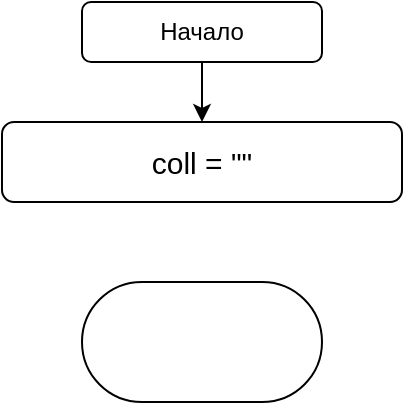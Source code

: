 <mxfile>
    <diagram id="_68Q0wgr4w59vgVVlmpJ" name="Page-1">
        <mxGraphModel dx="728" dy="837" grid="1" gridSize="10" guides="1" tooltips="1" connect="1" arrows="1" fold="1" page="1" pageScale="1" pageWidth="850" pageHeight="1100" math="0" shadow="0">
            <root>
                <mxCell id="0"/>
                <mxCell id="1" parent="0"/>
                <mxCell id="4" style="edgeStyle=none;html=1;exitX=0.5;exitY=1;exitDx=0;exitDy=0;entryX=0.5;entryY=0;entryDx=0;entryDy=0;" parent="1" source="2" target="3" edge="1">
                    <mxGeometry relative="1" as="geometry"/>
                </mxCell>
                <mxCell id="2" value="Начало" style="rounded=1;whiteSpace=wrap;html=1;" parent="1" vertex="1">
                    <mxGeometry x="365" y="20" width="120" height="30" as="geometry"/>
                </mxCell>
                <mxCell id="3" value="coll = &quot;&quot;" style="rounded=1;whiteSpace=wrap;html=1;fontSize=15;" parent="1" vertex="1">
                    <mxGeometry x="325" y="80" width="200" height="40" as="geometry"/>
                </mxCell>
                <mxCell id="5" value="" style="rounded=1;whiteSpace=wrap;html=1;fontSize=15;arcSize=50;" parent="1" vertex="1">
                    <mxGeometry x="365" y="160" width="120" height="60" as="geometry"/>
                </mxCell>
            </root>
        </mxGraphModel>
    </diagram>
</mxfile>